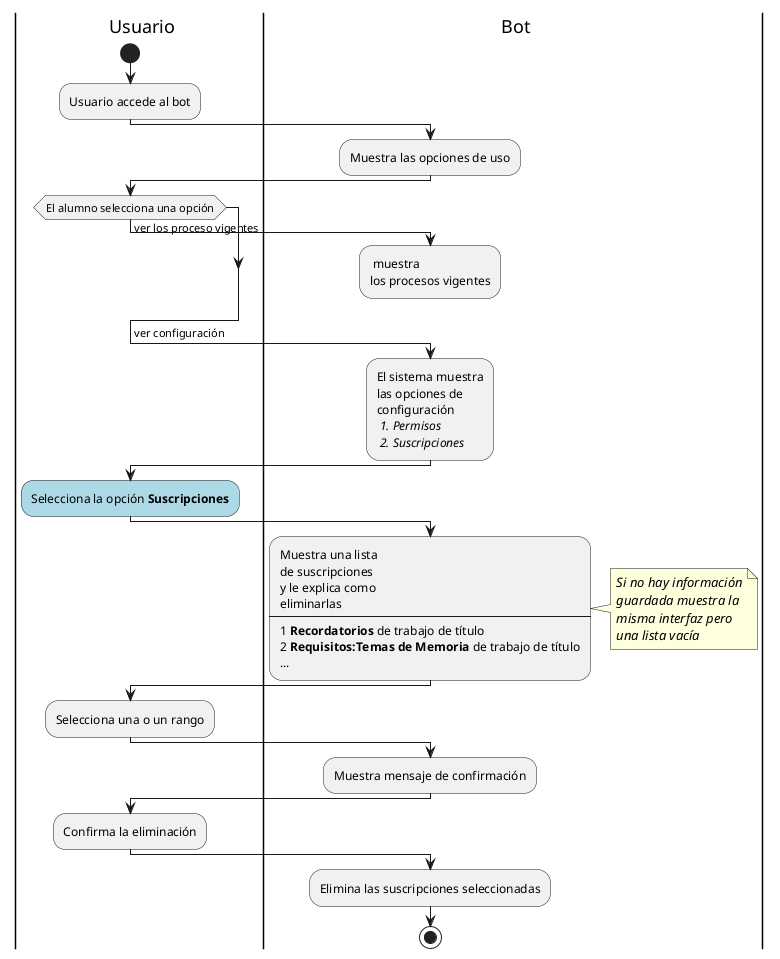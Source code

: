 @startuml
<style>
  partition {
    RoundCorner 10
    BackgroundColor #defaeb
  }
</style>

'Actors
|U| Usuario
|B| Bot


|U|
start
:Usuario accede al bot;
|B|
:Muestra las opciones de uso;
|U|
if (El alumno selecciona una opción) then (ver los proceso vigentes)
    |B|
    : muestra
    los procesos vigentes;
    detach
endif
->ver configuración;
|B|
:El sistema muestra
las opciones de
configuración
 //1. Permisos//
 //2. Suscripciones//;
|U|
#lightblue:Selecciona la opción **Suscripciones**;
|B|
:Muestra una lista
de suscripciones
y le explica como
eliminarlas
----
1 **Recordatorios** de trabajo de título
2 **Requisitos:Temas de Memoria** de trabajo de título
...;
note right
    //Si no hay información//
    //guardada muestra la //
    //misma interfaz pero//
    //una lista vacía//
end note
|U|
:Selecciona una o un rango;
|B|
:Muestra mensaje de confirmación;
|U|
:Confirma la eliminación;
|B|
:Elimina las suscripciones seleccionadas;

stop

@enduml